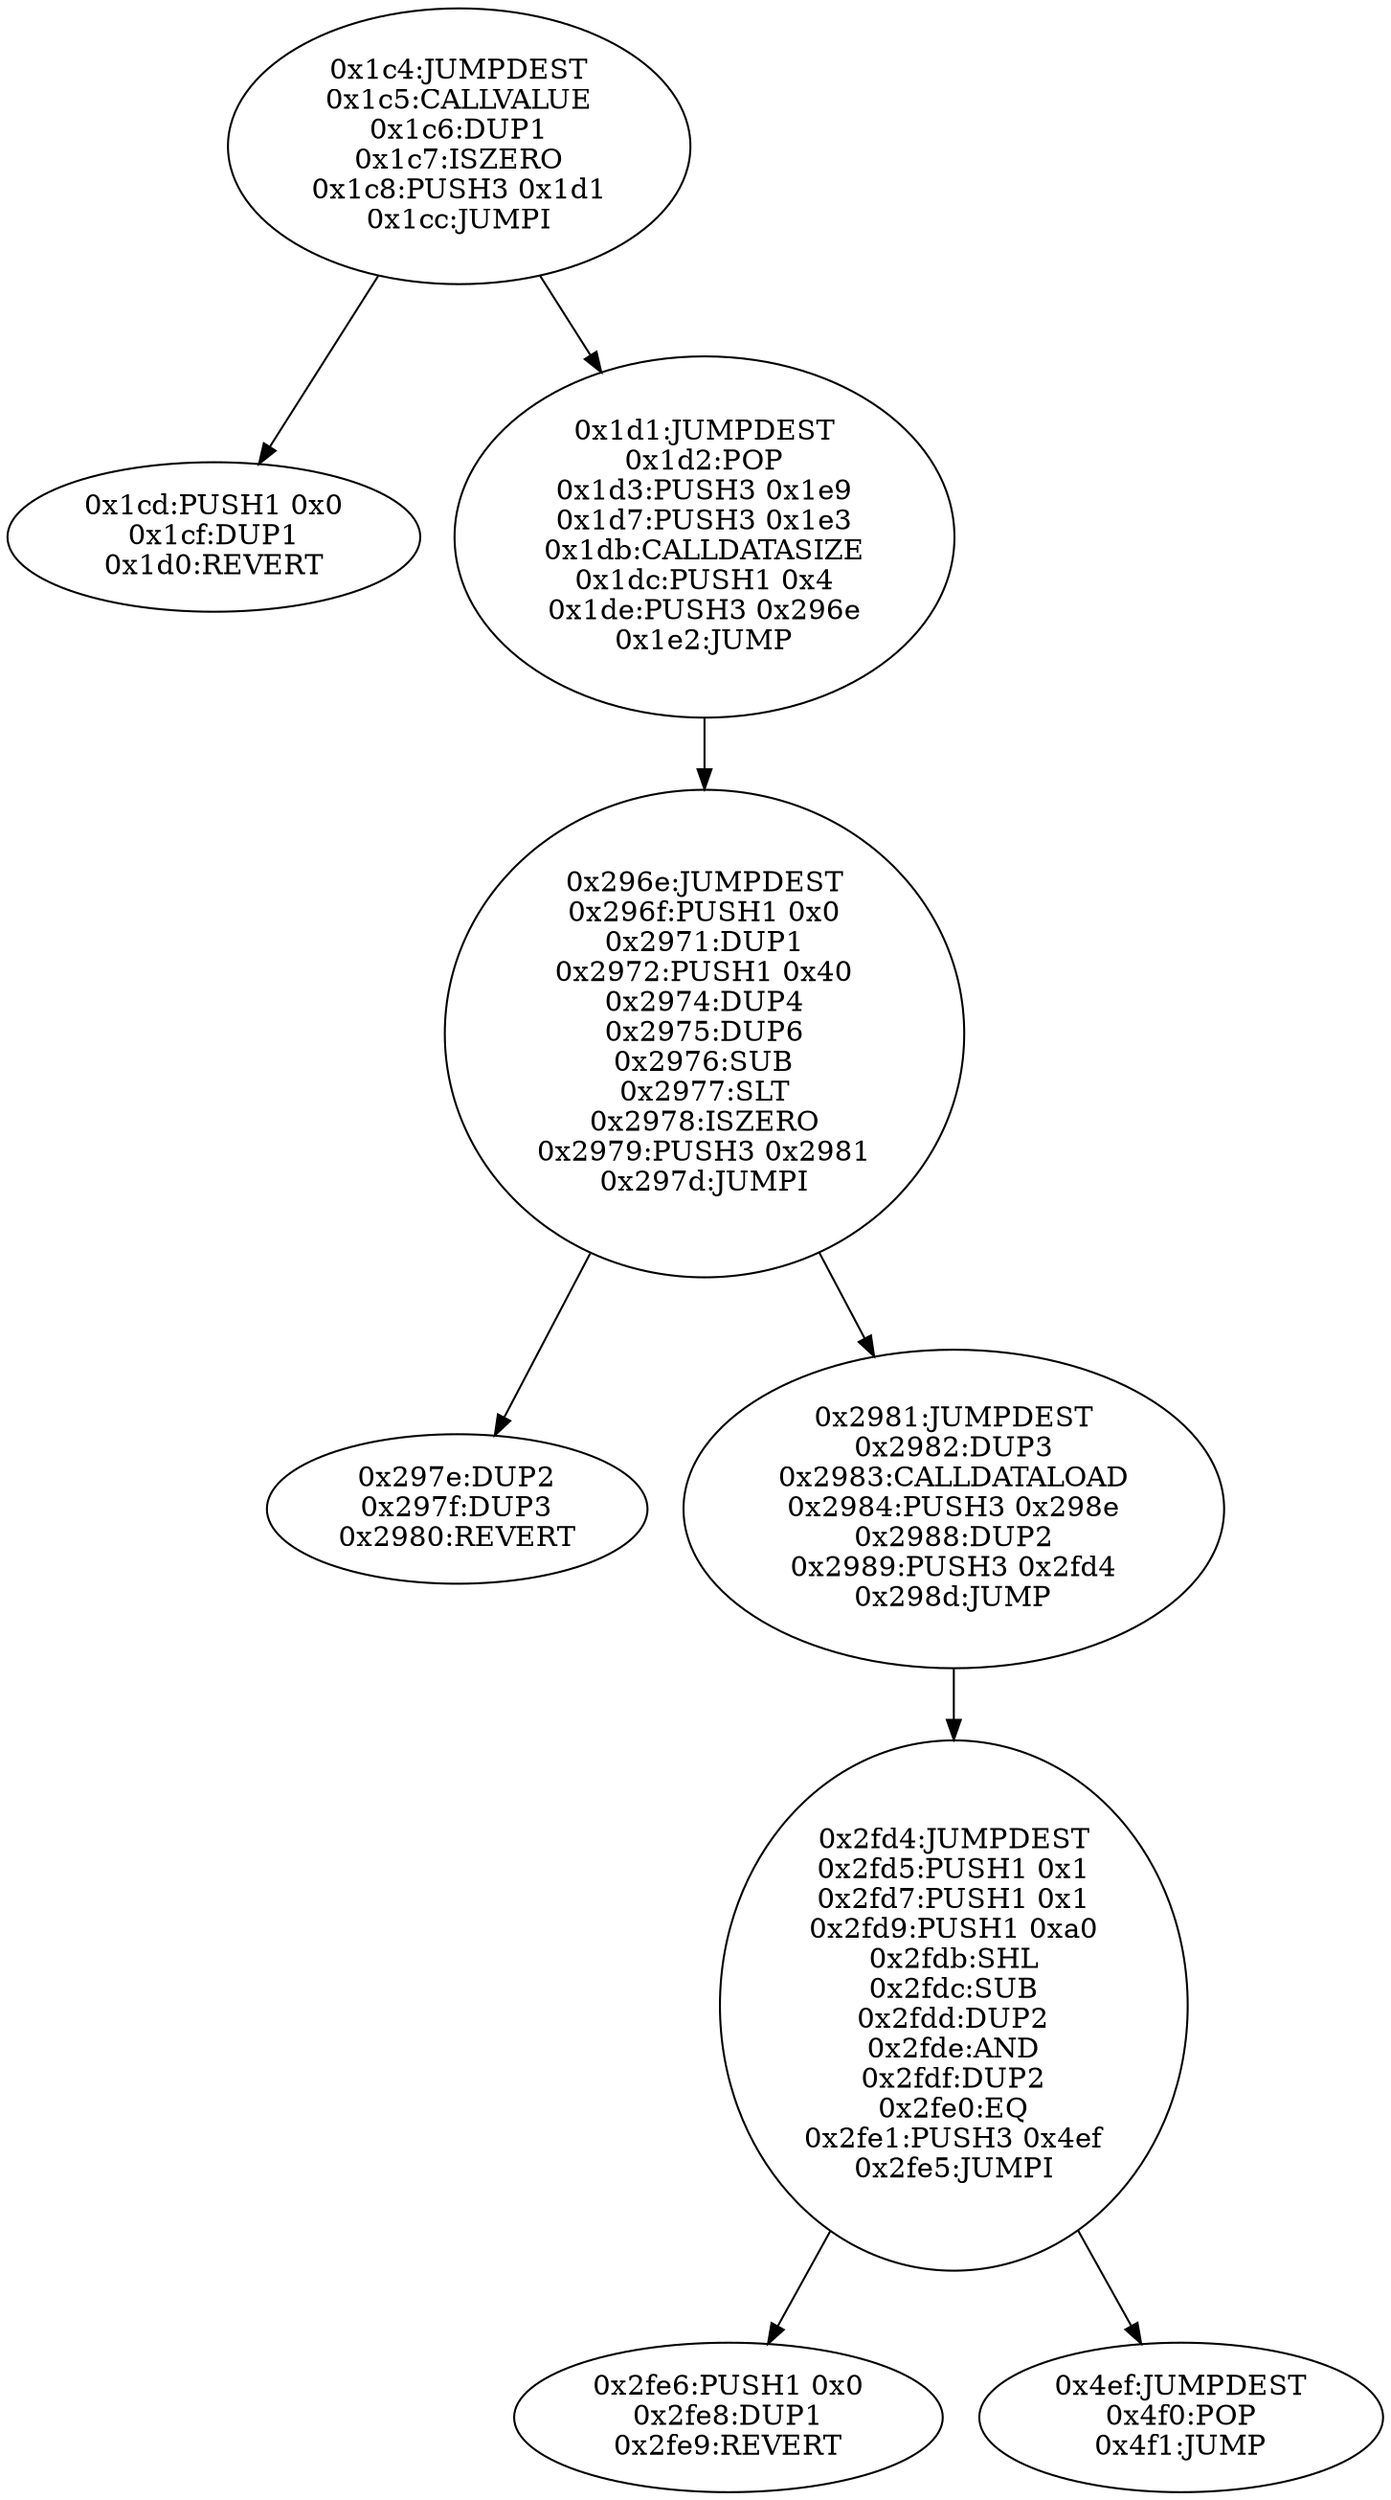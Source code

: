 digraph{
452[label="0x1c4:JUMPDEST
0x1c5:CALLVALUE
0x1c6:DUP1
0x1c7:ISZERO
0x1c8:PUSH3 0x1d1
0x1cc:JUMPI"]
452 -> 461
452 -> 465
461[label="0x1cd:PUSH1 0x0
0x1cf:DUP1
0x1d0:REVERT"]
465[label="0x1d1:JUMPDEST
0x1d2:POP
0x1d3:PUSH3 0x1e9
0x1d7:PUSH3 0x1e3
0x1db:CALLDATASIZE
0x1dc:PUSH1 0x4
0x1de:PUSH3 0x296e
0x1e2:JUMP"]
465 -> 10606
10606[label="0x296e:JUMPDEST
0x296f:PUSH1 0x0
0x2971:DUP1
0x2972:PUSH1 0x40
0x2974:DUP4
0x2975:DUP6
0x2976:SUB
0x2977:SLT
0x2978:ISZERO
0x2979:PUSH3 0x2981
0x297d:JUMPI"]
10606 -> 10622
10606 -> 10625
10622[label="0x297e:DUP2
0x297f:DUP3
0x2980:REVERT"]
10625[label="0x2981:JUMPDEST
0x2982:DUP3
0x2983:CALLDATALOAD
0x2984:PUSH3 0x298e
0x2988:DUP2
0x2989:PUSH3 0x2fd4
0x298d:JUMP"]
10625 -> 12244
12244[label="0x2fd4:JUMPDEST
0x2fd5:PUSH1 0x1
0x2fd7:PUSH1 0x1
0x2fd9:PUSH1 0xa0
0x2fdb:SHL
0x2fdc:SUB
0x2fdd:DUP2
0x2fde:AND
0x2fdf:DUP2
0x2fe0:EQ
0x2fe1:PUSH3 0x4ef
0x2fe5:JUMPI"]
12244 -> 12262
12244 -> 1263
12262[label="0x2fe6:PUSH1 0x0
0x2fe8:DUP1
0x2fe9:REVERT"]
1263[label="0x4ef:JUMPDEST
0x4f0:POP
0x4f1:JUMP"]

}